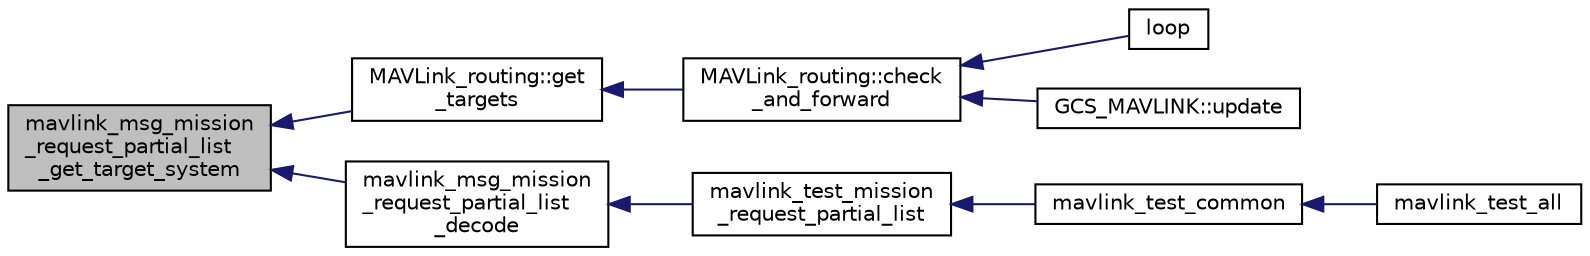 digraph "mavlink_msg_mission_request_partial_list_get_target_system"
{
 // INTERACTIVE_SVG=YES
  edge [fontname="Helvetica",fontsize="10",labelfontname="Helvetica",labelfontsize="10"];
  node [fontname="Helvetica",fontsize="10",shape=record];
  rankdir="LR";
  Node1 [label="mavlink_msg_mission\l_request_partial_list\l_get_target_system",height=0.2,width=0.4,color="black", fillcolor="grey75", style="filled", fontcolor="black"];
  Node1 -> Node2 [dir="back",color="midnightblue",fontsize="10",style="solid",fontname="Helvetica"];
  Node2 [label="MAVLink_routing::get\l_targets",height=0.2,width=0.4,color="black", fillcolor="white", style="filled",URL="$classMAVLink__routing.html#afca07626745616e05d03caf5a0601c2f"];
  Node2 -> Node3 [dir="back",color="midnightblue",fontsize="10",style="solid",fontname="Helvetica"];
  Node3 [label="MAVLink_routing::check\l_and_forward",height=0.2,width=0.4,color="black", fillcolor="white", style="filled",URL="$classMAVLink__routing.html#a474038c8ab695c57e23fb6fec4664947"];
  Node3 -> Node4 [dir="back",color="midnightblue",fontsize="10",style="solid",fontname="Helvetica"];
  Node4 [label="loop",height=0.2,width=0.4,color="black", fillcolor="white", style="filled",URL="$routing_8cpp.html#a0b33edabd7f1c4e4a0bf32c67269be2f"];
  Node3 -> Node5 [dir="back",color="midnightblue",fontsize="10",style="solid",fontname="Helvetica"];
  Node5 [label="GCS_MAVLINK::update",height=0.2,width=0.4,color="black", fillcolor="white", style="filled",URL="$classGCS__MAVLINK.html#a289db0d1e6881d61f182e44c5ef6b09e"];
  Node1 -> Node6 [dir="back",color="midnightblue",fontsize="10",style="solid",fontname="Helvetica"];
  Node6 [label="mavlink_msg_mission\l_request_partial_list\l_decode",height=0.2,width=0.4,color="black", fillcolor="white", style="filled",URL="$mavlink__msg__mission__request__partial__list_8h.html#a76bfa8e886cb97e9b09da12e151c2c30",tooltip="Decode a mission_request_partial_list message into a struct. "];
  Node6 -> Node7 [dir="back",color="midnightblue",fontsize="10",style="solid",fontname="Helvetica"];
  Node7 [label="mavlink_test_mission\l_request_partial_list",height=0.2,width=0.4,color="black", fillcolor="white", style="filled",URL="$common_2testsuite_8h.html#ad9479b95e6a9f9da016bbec341a8bc40"];
  Node7 -> Node8 [dir="back",color="midnightblue",fontsize="10",style="solid",fontname="Helvetica"];
  Node8 [label="mavlink_test_common",height=0.2,width=0.4,color="black", fillcolor="white", style="filled",URL="$common_2testsuite_8h.html#af349432601ac003d2c80a69c100c70a4"];
  Node8 -> Node9 [dir="back",color="midnightblue",fontsize="10",style="solid",fontname="Helvetica"];
  Node9 [label="mavlink_test_all",height=0.2,width=0.4,color="black", fillcolor="white", style="filled",URL="$common_2testsuite_8h.html#a4cc77b6c343679298da5d3c2b4e48759"];
}
